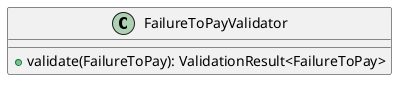 @startuml

    class FailureToPayValidator [[FailureToPayValidator.html]] {
        +validate(FailureToPay): ValidationResult<FailureToPay>
    }

@enduml
